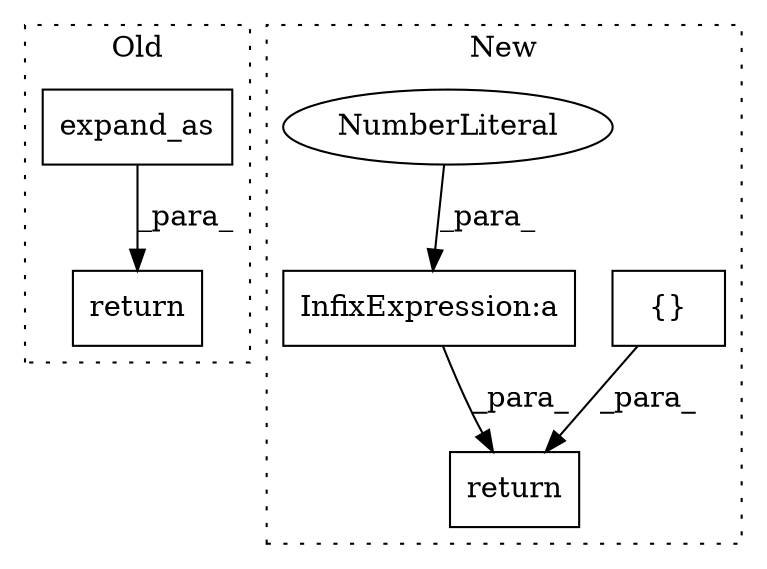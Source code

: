 digraph G {
subgraph cluster0 {
1 [label="expand_as" a="32" s="2021,2036" l="10,1" shape="box"];
3 [label="return" a="41" s="2005" l="7" shape="box"];
label = "Old";
style="dotted";
}
subgraph cluster1 {
2 [label="{}" a="4" s="2609,2611" l="1,1" shape="box"];
4 [label="return" a="41" s="2783" l="7" shape="box"];
5 [label="InfixExpression:a" a="27" s="2634" l="3" shape="box"];
6 [label="NumberLiteral" a="34" s="2637" l="1" shape="ellipse"];
label = "New";
style="dotted";
}
1 -> 3 [label="_para_"];
2 -> 4 [label="_para_"];
5 -> 4 [label="_para_"];
6 -> 5 [label="_para_"];
}